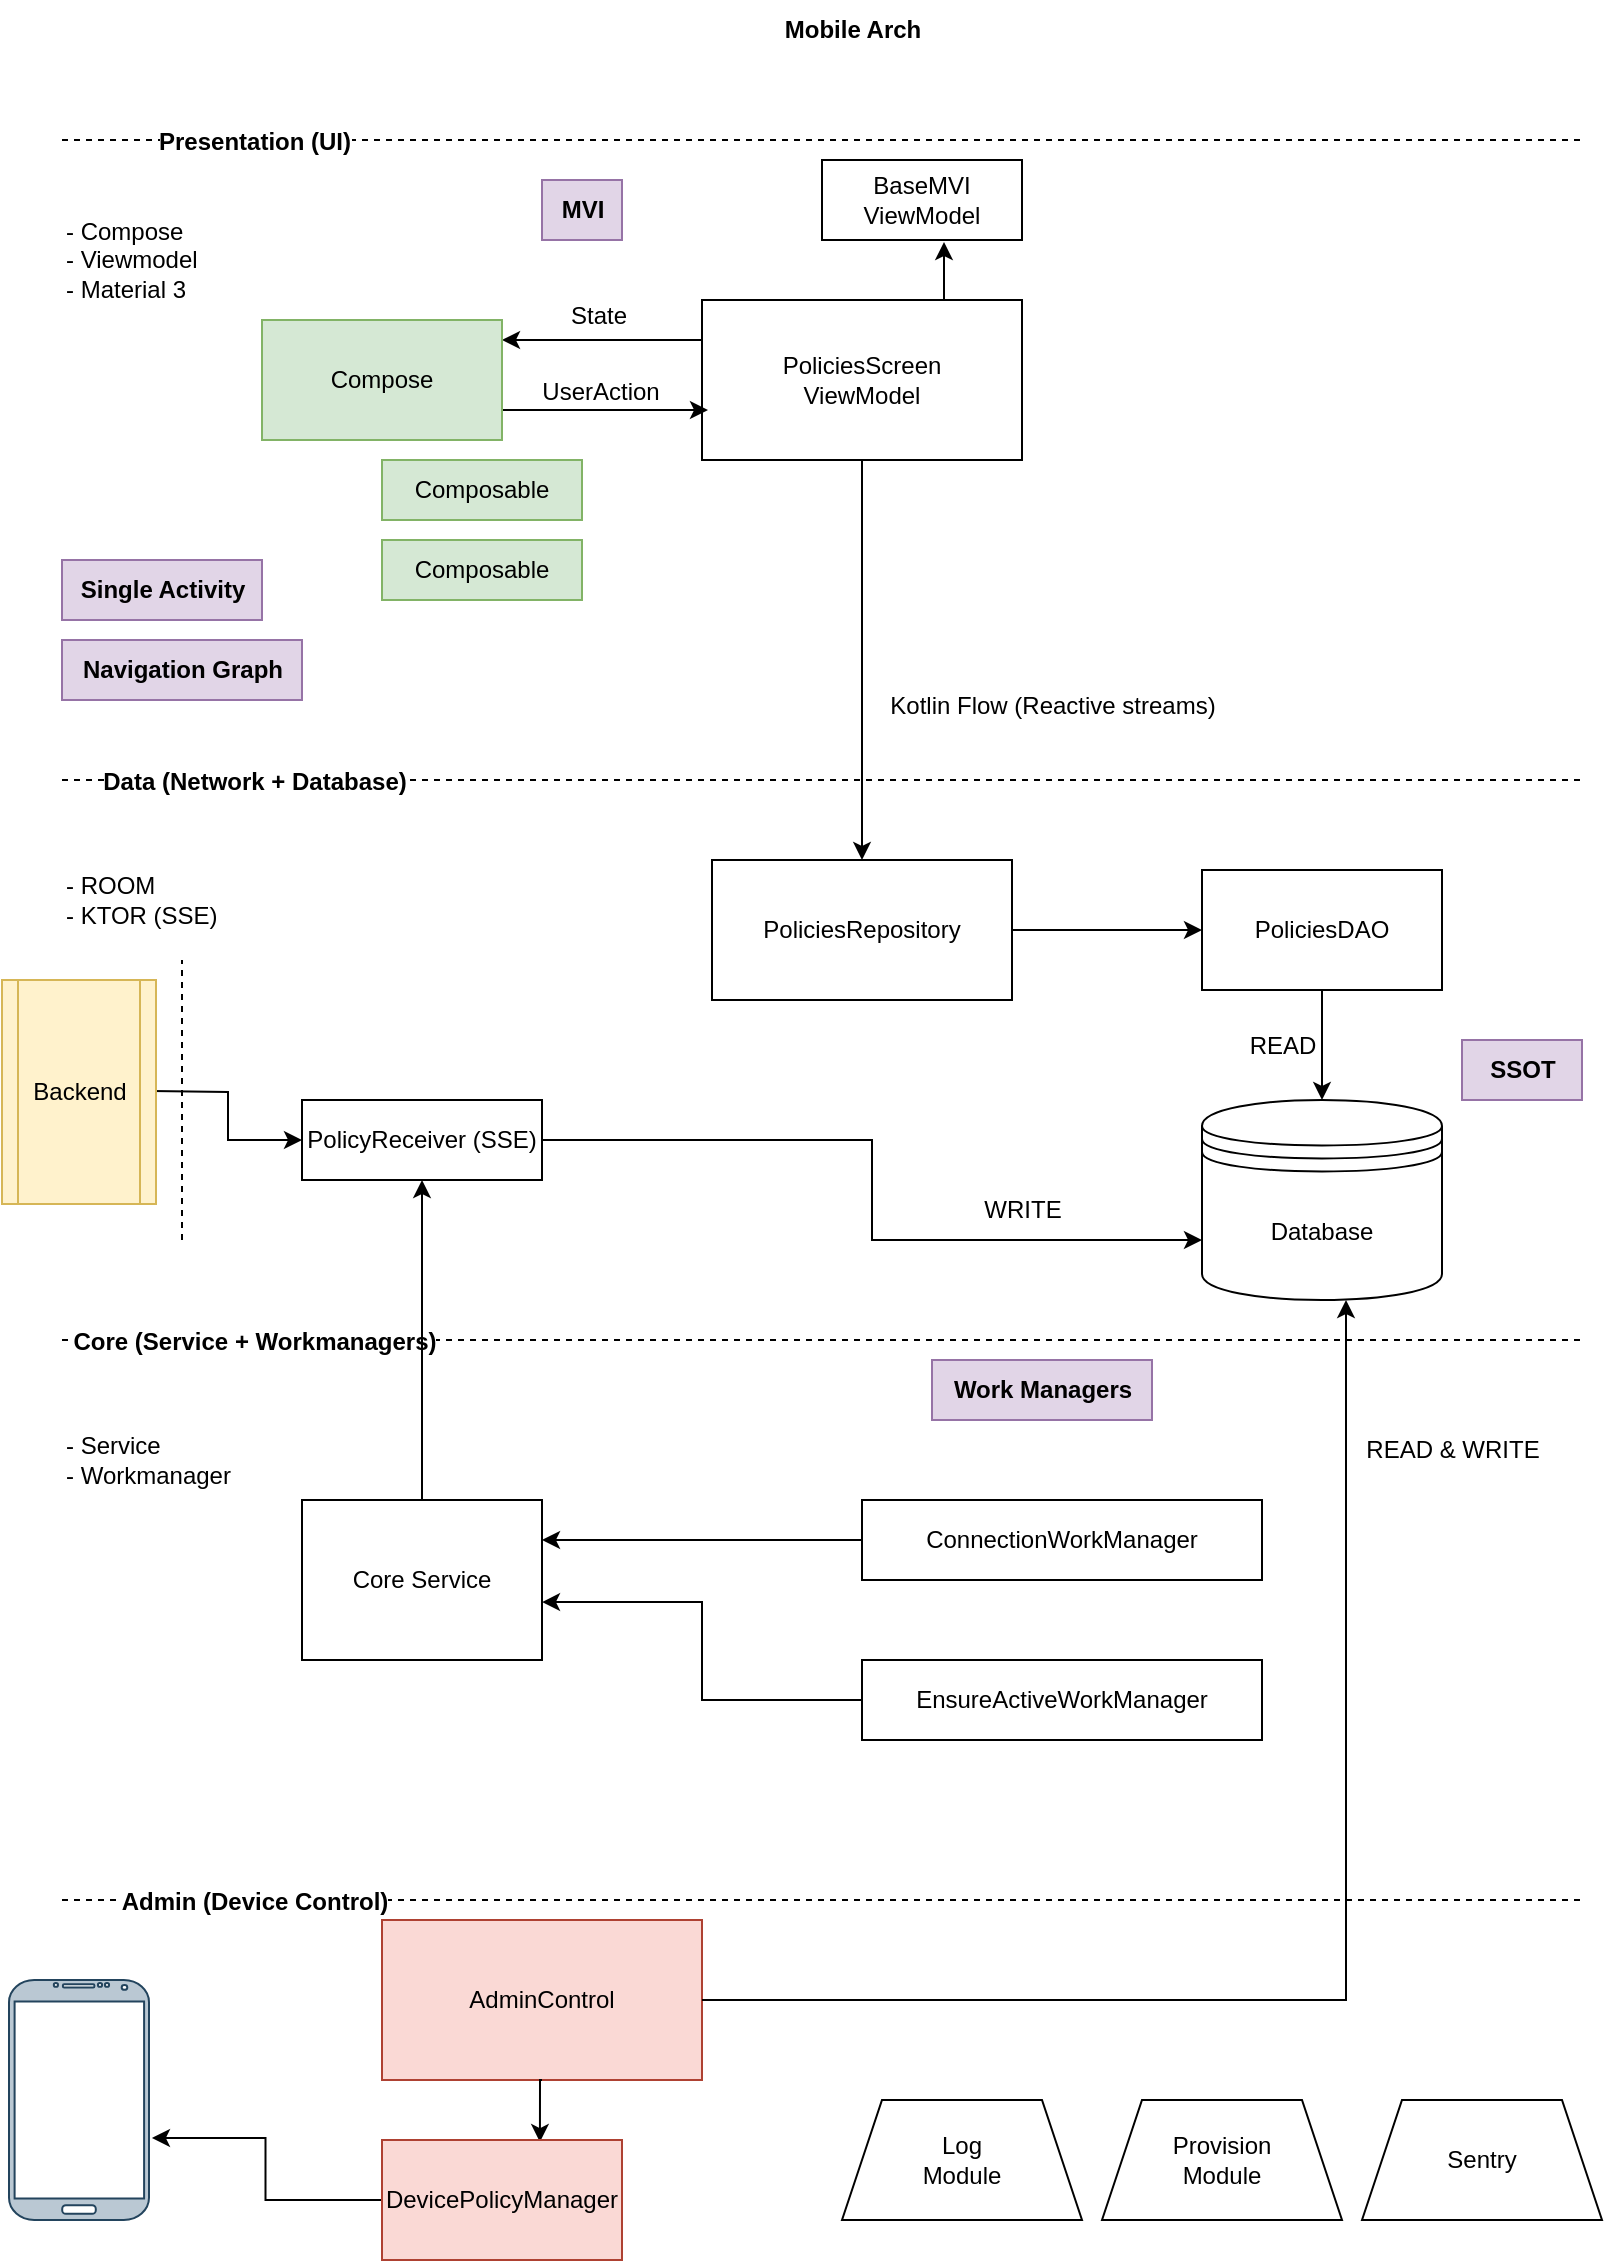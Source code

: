 <mxfile version="28.1.1">
  <diagram name="Страница — 1" id="hdIFQ1vzAvyj-mAowYyg">
    <mxGraphModel dx="1426" dy="743" grid="1" gridSize="10" guides="1" tooltips="1" connect="1" arrows="1" fold="1" page="1" pageScale="1" pageWidth="827" pageHeight="1169" background="none" math="0" shadow="0">
      <root>
        <mxCell id="0" />
        <mxCell id="1" parent="0" />
        <mxCell id="F9IBA3F-2WCXJF_PGCWM-14" value="" style="edgeStyle=orthogonalEdgeStyle;rounded=0;orthogonalLoop=1;jettySize=auto;html=1;" parent="1" edge="1">
          <mxGeometry relative="1" as="geometry">
            <mxPoint x="360" y="180" as="sourcePoint" />
            <mxPoint x="260" y="180" as="targetPoint" />
          </mxGeometry>
        </mxCell>
        <mxCell id="F9IBA3F-2WCXJF_PGCWM-19" value="" style="edgeStyle=orthogonalEdgeStyle;rounded=0;orthogonalLoop=1;jettySize=auto;html=1;" parent="1" source="F9IBA3F-2WCXJF_PGCWM-1" target="F9IBA3F-2WCXJF_PGCWM-18" edge="1">
          <mxGeometry relative="1" as="geometry" />
        </mxCell>
        <mxCell id="F9IBA3F-2WCXJF_PGCWM-1" value="PoliciesScreen&lt;br&gt;ViewModel" style="rounded=0;whiteSpace=wrap;html=1;" parent="1" vertex="1">
          <mxGeometry x="360" y="160" width="160" height="80" as="geometry" />
        </mxCell>
        <mxCell id="F9IBA3F-2WCXJF_PGCWM-4" value="" style="endArrow=none;dashed=1;html=1;rounded=0;" parent="1" edge="1">
          <mxGeometry width="50" height="50" relative="1" as="geometry">
            <mxPoint x="40" y="80" as="sourcePoint" />
            <mxPoint x="800" y="80" as="targetPoint" />
          </mxGeometry>
        </mxCell>
        <mxCell id="F9IBA3F-2WCXJF_PGCWM-5" value="Presentation (UI)" style="edgeLabel;html=1;align=center;verticalAlign=middle;resizable=0;points=[];fontStyle=1;fontSize=12;" parent="F9IBA3F-2WCXJF_PGCWM-4" vertex="1" connectable="0">
          <mxGeometry x="-0.747" y="-1" relative="1" as="geometry">
            <mxPoint as="offset" />
          </mxGeometry>
        </mxCell>
        <mxCell id="F9IBA3F-2WCXJF_PGCWM-7" value="" style="endArrow=none;dashed=1;html=1;rounded=0;" parent="1" edge="1">
          <mxGeometry width="50" height="50" relative="1" as="geometry">
            <mxPoint x="40" y="960" as="sourcePoint" />
            <mxPoint x="800" y="960" as="targetPoint" />
          </mxGeometry>
        </mxCell>
        <mxCell id="F9IBA3F-2WCXJF_PGCWM-8" value="Admin (Device Control)" style="edgeLabel;html=1;align=center;verticalAlign=middle;resizable=0;points=[];fontStyle=1;fontSize=12;" parent="F9IBA3F-2WCXJF_PGCWM-7" vertex="1" connectable="0">
          <mxGeometry x="-0.747" y="-1" relative="1" as="geometry">
            <mxPoint as="offset" />
          </mxGeometry>
        </mxCell>
        <mxCell id="F9IBA3F-2WCXJF_PGCWM-9" value="" style="endArrow=none;dashed=1;html=1;rounded=0;" parent="1" edge="1">
          <mxGeometry width="50" height="50" relative="1" as="geometry">
            <mxPoint x="40" y="400" as="sourcePoint" />
            <mxPoint x="800" y="400" as="targetPoint" />
          </mxGeometry>
        </mxCell>
        <mxCell id="F9IBA3F-2WCXJF_PGCWM-10" value="Data (Network + Database)" style="edgeLabel;html=1;align=center;verticalAlign=middle;resizable=0;points=[];fontStyle=1;fontSize=12;" parent="F9IBA3F-2WCXJF_PGCWM-9" vertex="1" connectable="0">
          <mxGeometry x="-0.747" y="-1" relative="1" as="geometry">
            <mxPoint as="offset" />
          </mxGeometry>
        </mxCell>
        <mxCell id="F9IBA3F-2WCXJF_PGCWM-11" value="" style="endArrow=none;dashed=1;html=1;rounded=0;fontSize=12;fontStyle=1" parent="1" edge="1">
          <mxGeometry width="50" height="50" relative="1" as="geometry">
            <mxPoint x="40" y="680" as="sourcePoint" />
            <mxPoint x="800" y="680" as="targetPoint" />
          </mxGeometry>
        </mxCell>
        <mxCell id="F9IBA3F-2WCXJF_PGCWM-12" value="Core (Service + Workmanagers)" style="edgeLabel;html=1;align=center;verticalAlign=middle;resizable=0;points=[];fontStyle=1;fontSize=12;" parent="F9IBA3F-2WCXJF_PGCWM-11" vertex="1" connectable="0">
          <mxGeometry x="-0.747" y="-1" relative="1" as="geometry">
            <mxPoint as="offset" />
          </mxGeometry>
        </mxCell>
        <mxCell id="F9IBA3F-2WCXJF_PGCWM-50" style="edgeStyle=orthogonalEdgeStyle;rounded=0;orthogonalLoop=1;jettySize=auto;html=1;exitX=1;exitY=0.75;exitDx=0;exitDy=0;" parent="1" source="F9IBA3F-2WCXJF_PGCWM-13" edge="1">
          <mxGeometry relative="1" as="geometry">
            <mxPoint x="363" y="215" as="targetPoint" />
          </mxGeometry>
        </mxCell>
        <mxCell id="F9IBA3F-2WCXJF_PGCWM-13" value="Compose" style="whiteSpace=wrap;html=1;rounded=0;fillColor=#d5e8d4;strokeColor=#82b366;" parent="1" vertex="1">
          <mxGeometry x="140" y="170" width="120" height="60" as="geometry" />
        </mxCell>
        <mxCell id="F9IBA3F-2WCXJF_PGCWM-15" value="BaseMVI&lt;br&gt;ViewModel" style="whiteSpace=wrap;html=1;" parent="1" vertex="1">
          <mxGeometry x="420" y="90" width="100" height="40" as="geometry" />
        </mxCell>
        <mxCell id="F9IBA3F-2WCXJF_PGCWM-16" style="edgeStyle=orthogonalEdgeStyle;rounded=0;orthogonalLoop=1;jettySize=auto;html=1;exitX=0.75;exitY=0;exitDx=0;exitDy=0;entryX=0.61;entryY=1.025;entryDx=0;entryDy=0;entryPerimeter=0;" parent="1" source="F9IBA3F-2WCXJF_PGCWM-1" target="F9IBA3F-2WCXJF_PGCWM-15" edge="1">
          <mxGeometry relative="1" as="geometry" />
        </mxCell>
        <mxCell id="F9IBA3F-2WCXJF_PGCWM-17" value="Composable" style="whiteSpace=wrap;html=1;rounded=0;fillColor=#d5e8d4;strokeColor=#82b366;" parent="1" vertex="1">
          <mxGeometry x="200" y="240" width="100" height="30" as="geometry" />
        </mxCell>
        <mxCell id="F9IBA3F-2WCXJF_PGCWM-21" value="" style="edgeStyle=orthogonalEdgeStyle;rounded=0;orthogonalLoop=1;jettySize=auto;html=1;" parent="1" source="F9IBA3F-2WCXJF_PGCWM-18" target="F9IBA3F-2WCXJF_PGCWM-20" edge="1">
          <mxGeometry relative="1" as="geometry" />
        </mxCell>
        <mxCell id="F9IBA3F-2WCXJF_PGCWM-18" value="PoliciesRepository" style="rounded=0;whiteSpace=wrap;html=1;" parent="1" vertex="1">
          <mxGeometry x="365" y="440" width="150" height="70" as="geometry" />
        </mxCell>
        <mxCell id="F9IBA3F-2WCXJF_PGCWM-29" style="edgeStyle=orthogonalEdgeStyle;rounded=0;orthogonalLoop=1;jettySize=auto;html=1;exitX=0.5;exitY=1;exitDx=0;exitDy=0;" parent="1" source="F9IBA3F-2WCXJF_PGCWM-20" target="F9IBA3F-2WCXJF_PGCWM-24" edge="1">
          <mxGeometry relative="1" as="geometry" />
        </mxCell>
        <mxCell id="F9IBA3F-2WCXJF_PGCWM-20" value="PoliciesDAO" style="whiteSpace=wrap;html=1;rounded=0;" parent="1" vertex="1">
          <mxGeometry x="610" y="445" width="120" height="60" as="geometry" />
        </mxCell>
        <mxCell id="F9IBA3F-2WCXJF_PGCWM-24" value="Database" style="shape=datastore;whiteSpace=wrap;html=1;" parent="1" vertex="1">
          <mxGeometry x="610" y="560" width="120" height="100" as="geometry" />
        </mxCell>
        <mxCell id="F9IBA3F-2WCXJF_PGCWM-30" value="&lt;b&gt;SSOT&lt;/b&gt;" style="text;html=1;align=center;verticalAlign=middle;resizable=0;points=[];autosize=1;strokeColor=#9673a6;fillColor=#e1d5e7;" parent="1" vertex="1">
          <mxGeometry x="740" y="530" width="60" height="30" as="geometry" />
        </mxCell>
        <mxCell id="F9IBA3F-2WCXJF_PGCWM-31" value="MVI" style="text;html=1;align=center;verticalAlign=middle;resizable=0;points=[];autosize=1;strokeColor=#9673a6;fillColor=#e1d5e7;fontStyle=1" parent="1" vertex="1">
          <mxGeometry x="280" y="100" width="40" height="30" as="geometry" />
        </mxCell>
        <mxCell id="F9IBA3F-2WCXJF_PGCWM-32" value="- ROOM&lt;div&gt;- KTOR (SSE)&lt;/div&gt;" style="text;html=1;align=left;verticalAlign=middle;resizable=0;points=[];autosize=1;strokeColor=none;fillColor=none;" parent="1" vertex="1">
          <mxGeometry x="40" y="440" width="100" height="40" as="geometry" />
        </mxCell>
        <mxCell id="F9IBA3F-2WCXJF_PGCWM-34" style="edgeStyle=orthogonalEdgeStyle;rounded=0;orthogonalLoop=1;jettySize=auto;html=1;exitX=1;exitY=0.5;exitDx=0;exitDy=0;entryX=0;entryY=0.7;entryDx=0;entryDy=0;" parent="1" source="F9IBA3F-2WCXJF_PGCWM-33" target="F9IBA3F-2WCXJF_PGCWM-24" edge="1">
          <mxGeometry relative="1" as="geometry" />
        </mxCell>
        <mxCell id="F9IBA3F-2WCXJF_PGCWM-33" value="PolicyReceiver (SSE)" style="rounded=0;whiteSpace=wrap;html=1;" parent="1" vertex="1">
          <mxGeometry x="160" y="560" width="120" height="40" as="geometry" />
        </mxCell>
        <mxCell id="F9IBA3F-2WCXJF_PGCWM-35" value="READ" style="text;html=1;align=center;verticalAlign=middle;resizable=0;points=[];autosize=1;strokeColor=none;fillColor=none;" parent="1" vertex="1">
          <mxGeometry x="620" y="518" width="60" height="30" as="geometry" />
        </mxCell>
        <mxCell id="F9IBA3F-2WCXJF_PGCWM-36" value="WRITE" style="text;html=1;align=center;verticalAlign=middle;resizable=0;points=[];autosize=1;strokeColor=none;fillColor=none;" parent="1" vertex="1">
          <mxGeometry x="490" y="600" width="60" height="30" as="geometry" />
        </mxCell>
        <mxCell id="F9IBA3F-2WCXJF_PGCWM-37" value="- Compose&lt;div&gt;- Viewmodel&lt;br&gt;- Material 3&lt;/div&gt;" style="text;html=1;align=left;verticalAlign=middle;resizable=0;points=[];autosize=1;strokeColor=none;fillColor=none;" parent="1" vertex="1">
          <mxGeometry x="40" y="110" width="90" height="60" as="geometry" />
        </mxCell>
        <mxCell id="F9IBA3F-2WCXJF_PGCWM-38" value="Single Activity" style="text;html=1;align=center;verticalAlign=middle;resizable=0;points=[];autosize=1;strokeColor=#9673a6;fillColor=#e1d5e7;fontStyle=1" parent="1" vertex="1">
          <mxGeometry x="40" y="290" width="100" height="30" as="geometry" />
        </mxCell>
        <mxCell id="F9IBA3F-2WCXJF_PGCWM-39" value="Navigation Graph" style="text;html=1;align=center;verticalAlign=middle;resizable=0;points=[];autosize=1;strokeColor=#9673a6;fillColor=#e1d5e7;fontStyle=1" parent="1" vertex="1">
          <mxGeometry x="40" y="330" width="120" height="30" as="geometry" />
        </mxCell>
        <mxCell id="F9IBA3F-2WCXJF_PGCWM-40" value="Mobile Arch" style="text;html=1;align=center;verticalAlign=middle;resizable=0;points=[];autosize=1;strokeColor=none;fillColor=none;fontStyle=1" parent="1" vertex="1">
          <mxGeometry x="390" y="10" width="90" height="30" as="geometry" />
        </mxCell>
        <mxCell id="F9IBA3F-2WCXJF_PGCWM-42" style="edgeStyle=orthogonalEdgeStyle;rounded=0;orthogonalLoop=1;jettySize=auto;html=1;entryX=0.5;entryY=1;entryDx=0;entryDy=0;" parent="1" source="F9IBA3F-2WCXJF_PGCWM-41" target="F9IBA3F-2WCXJF_PGCWM-33" edge="1">
          <mxGeometry relative="1" as="geometry">
            <mxPoint x="220" y="720" as="targetPoint" />
          </mxGeometry>
        </mxCell>
        <mxCell id="F9IBA3F-2WCXJF_PGCWM-41" value="Core Service" style="rounded=0;whiteSpace=wrap;html=1;" parent="1" vertex="1">
          <mxGeometry x="160" y="760" width="120" height="80" as="geometry" />
        </mxCell>
        <mxCell id="F9IBA3F-2WCXJF_PGCWM-44" value="Kotlin Flow (Reactive streams)" style="text;html=1;align=center;verticalAlign=middle;resizable=0;points=[];autosize=1;strokeColor=none;fillColor=none;" parent="1" vertex="1">
          <mxGeometry x="440" y="348" width="190" height="30" as="geometry" />
        </mxCell>
        <mxCell id="F9IBA3F-2WCXJF_PGCWM-47" value="Composable" style="whiteSpace=wrap;html=1;rounded=0;fillColor=#d5e8d4;strokeColor=#82b366;" parent="1" vertex="1">
          <mxGeometry x="200" y="280" width="100" height="30" as="geometry" />
        </mxCell>
        <mxCell id="F9IBA3F-2WCXJF_PGCWM-51" value="State" style="text;html=1;align=center;verticalAlign=middle;resizable=0;points=[];autosize=1;strokeColor=none;fillColor=none;" parent="1" vertex="1">
          <mxGeometry x="283" y="153" width="50" height="30" as="geometry" />
        </mxCell>
        <mxCell id="F9IBA3F-2WCXJF_PGCWM-52" value="UserAction" style="text;html=1;align=center;verticalAlign=middle;resizable=0;points=[];autosize=1;strokeColor=none;fillColor=none;" parent="1" vertex="1">
          <mxGeometry x="269" y="191" width="80" height="30" as="geometry" />
        </mxCell>
        <mxCell id="F9IBA3F-2WCXJF_PGCWM-55" value="- Service&lt;div&gt;- Workmanager&lt;/div&gt;" style="text;html=1;align=left;verticalAlign=middle;resizable=0;points=[];autosize=1;strokeColor=none;fillColor=none;" parent="1" vertex="1">
          <mxGeometry x="40" y="720" width="110" height="40" as="geometry" />
        </mxCell>
        <mxCell id="F9IBA3F-2WCXJF_PGCWM-58" style="edgeStyle=orthogonalEdgeStyle;rounded=0;orthogonalLoop=1;jettySize=auto;html=1;entryX=1;entryY=0.25;entryDx=0;entryDy=0;" parent="1" source="F9IBA3F-2WCXJF_PGCWM-56" target="F9IBA3F-2WCXJF_PGCWM-41" edge="1">
          <mxGeometry relative="1" as="geometry" />
        </mxCell>
        <mxCell id="F9IBA3F-2WCXJF_PGCWM-56" value="ConnectionWorkManager" style="rounded=0;whiteSpace=wrap;html=1;" parent="1" vertex="1">
          <mxGeometry x="440" y="760" width="200" height="40" as="geometry" />
        </mxCell>
        <mxCell id="F9IBA3F-2WCXJF_PGCWM-57" value="EnsureActiveWorkManager" style="rounded=0;whiteSpace=wrap;html=1;" parent="1" vertex="1">
          <mxGeometry x="440" y="840" width="200" height="40" as="geometry" />
        </mxCell>
        <mxCell id="F9IBA3F-2WCXJF_PGCWM-59" style="edgeStyle=orthogonalEdgeStyle;rounded=0;orthogonalLoop=1;jettySize=auto;html=1;entryX=1;entryY=0.638;entryDx=0;entryDy=0;entryPerimeter=0;" parent="1" source="F9IBA3F-2WCXJF_PGCWM-57" target="F9IBA3F-2WCXJF_PGCWM-41" edge="1">
          <mxGeometry relative="1" as="geometry" />
        </mxCell>
        <mxCell id="F9IBA3F-2WCXJF_PGCWM-62" style="edgeStyle=orthogonalEdgeStyle;rounded=0;orthogonalLoop=1;jettySize=auto;html=1;exitX=1;exitY=0.5;exitDx=0;exitDy=0;entryX=0;entryY=0.5;entryDx=0;entryDy=0;" parent="1" target="F9IBA3F-2WCXJF_PGCWM-33" edge="1">
          <mxGeometry relative="1" as="geometry">
            <mxPoint x="85" y="555.5" as="sourcePoint" />
          </mxGeometry>
        </mxCell>
        <mxCell id="F9IBA3F-2WCXJF_PGCWM-65" value="" style="endArrow=none;dashed=1;html=1;rounded=0;" parent="1" edge="1">
          <mxGeometry width="50" height="50" relative="1" as="geometry">
            <mxPoint x="100" y="630" as="sourcePoint" />
            <mxPoint x="100" y="490" as="targetPoint" />
          </mxGeometry>
        </mxCell>
        <mxCell id="F9IBA3F-2WCXJF_PGCWM-67" value="Backend" style="shape=process;whiteSpace=wrap;html=1;backgroundOutline=1;fillColor=#fff2cc;strokeColor=#d6b656;" parent="1" vertex="1">
          <mxGeometry x="10" y="500" width="77" height="112" as="geometry" />
        </mxCell>
        <mxCell id="F9IBA3F-2WCXJF_PGCWM-68" value="AdminControl" style="whiteSpace=wrap;html=1;fillColor=#fad9d5;strokeColor=#ae4132;" parent="1" vertex="1">
          <mxGeometry x="200" y="970" width="160" height="80" as="geometry" />
        </mxCell>
        <mxCell id="F9IBA3F-2WCXJF_PGCWM-69" style="edgeStyle=orthogonalEdgeStyle;rounded=0;orthogonalLoop=1;jettySize=auto;html=1;exitX=1;exitY=0.5;exitDx=0;exitDy=0;entryX=0.6;entryY=1;entryDx=0;entryDy=0;entryPerimeter=0;" parent="1" source="F9IBA3F-2WCXJF_PGCWM-68" target="F9IBA3F-2WCXJF_PGCWM-24" edge="1">
          <mxGeometry relative="1" as="geometry" />
        </mxCell>
        <mxCell id="F9IBA3F-2WCXJF_PGCWM-70" value="READ &amp;amp; WRITE" style="text;html=1;align=center;verticalAlign=middle;resizable=0;points=[];autosize=1;strokeColor=none;fillColor=none;" parent="1" vertex="1">
          <mxGeometry x="680" y="720" width="110" height="30" as="geometry" />
        </mxCell>
        <mxCell id="F9IBA3F-2WCXJF_PGCWM-71" value="" style="verticalLabelPosition=bottom;verticalAlign=top;html=1;shadow=0;dashed=0;strokeWidth=1;shape=mxgraph.android.phone2;strokeColor=#23445d;fillColor=#bac8d3;" parent="1" vertex="1">
          <mxGeometry x="13.5" y="1000" width="70" height="120" as="geometry" />
        </mxCell>
        <mxCell id="F9IBA3F-2WCXJF_PGCWM-75" value="DevicePolicyManager" style="whiteSpace=wrap;html=1;fillColor=#fad9d5;strokeColor=#ae4132;" parent="1" vertex="1">
          <mxGeometry x="200" y="1080" width="120" height="60" as="geometry" />
        </mxCell>
        <mxCell id="F9IBA3F-2WCXJF_PGCWM-76" style="edgeStyle=orthogonalEdgeStyle;rounded=0;orthogonalLoop=1;jettySize=auto;html=1;exitX=0.5;exitY=1;exitDx=0;exitDy=0;entryX=0.658;entryY=0.017;entryDx=0;entryDy=0;entryPerimeter=0;" parent="1" source="F9IBA3F-2WCXJF_PGCWM-68" target="F9IBA3F-2WCXJF_PGCWM-75" edge="1">
          <mxGeometry relative="1" as="geometry" />
        </mxCell>
        <mxCell id="F9IBA3F-2WCXJF_PGCWM-77" style="edgeStyle=orthogonalEdgeStyle;rounded=0;orthogonalLoop=1;jettySize=auto;html=1;exitX=0;exitY=0.5;exitDx=0;exitDy=0;entryX=1.021;entryY=0.658;entryDx=0;entryDy=0;entryPerimeter=0;" parent="1" source="F9IBA3F-2WCXJF_PGCWM-75" target="F9IBA3F-2WCXJF_PGCWM-71" edge="1">
          <mxGeometry relative="1" as="geometry" />
        </mxCell>
        <mxCell id="F9IBA3F-2WCXJF_PGCWM-79" value="Work Managers" style="text;html=1;align=center;verticalAlign=middle;resizable=0;points=[];autosize=1;strokeColor=#9673a6;fillColor=#e1d5e7;fontStyle=1" parent="1" vertex="1">
          <mxGeometry x="475" y="690" width="110" height="30" as="geometry" />
        </mxCell>
        <mxCell id="F9IBA3F-2WCXJF_PGCWM-83" value="Log&lt;br&gt;Module" style="shape=trapezoid;perimeter=trapezoidPerimeter;whiteSpace=wrap;html=1;fixedSize=1;" parent="1" vertex="1">
          <mxGeometry x="430" y="1060" width="120" height="60" as="geometry" />
        </mxCell>
        <mxCell id="F9IBA3F-2WCXJF_PGCWM-84" value="Provision&lt;br&gt;Module" style="shape=trapezoid;perimeter=trapezoidPerimeter;whiteSpace=wrap;html=1;fixedSize=1;" parent="1" vertex="1">
          <mxGeometry x="560" y="1060" width="120" height="60" as="geometry" />
        </mxCell>
        <mxCell id="F9IBA3F-2WCXJF_PGCWM-85" value="Sentry" style="shape=trapezoid;perimeter=trapezoidPerimeter;whiteSpace=wrap;html=1;fixedSize=1;" parent="1" vertex="1">
          <mxGeometry x="690" y="1060" width="120" height="60" as="geometry" />
        </mxCell>
        <mxCell id="01N_veSfBynAbCHjC4yj-1" value="DevicePolicyManager" style="whiteSpace=wrap;html=1;fillColor=#fad9d5;strokeColor=#ae4132;" vertex="1" parent="1">
          <mxGeometry x="200" y="1080" width="120" height="60" as="geometry" />
        </mxCell>
      </root>
    </mxGraphModel>
  </diagram>
</mxfile>
